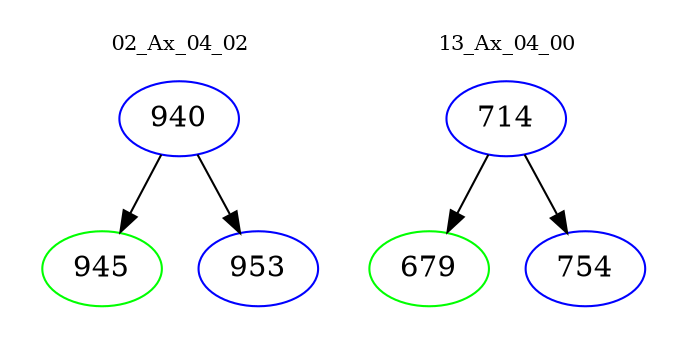 digraph{
subgraph cluster_0 {
color = white
label = "02_Ax_04_02";
fontsize=10;
T0_940 [label="940", color="blue"]
T0_940 -> T0_945 [color="black"]
T0_945 [label="945", color="green"]
T0_940 -> T0_953 [color="black"]
T0_953 [label="953", color="blue"]
}
subgraph cluster_1 {
color = white
label = "13_Ax_04_00";
fontsize=10;
T1_714 [label="714", color="blue"]
T1_714 -> T1_679 [color="black"]
T1_679 [label="679", color="green"]
T1_714 -> T1_754 [color="black"]
T1_754 [label="754", color="blue"]
}
}
